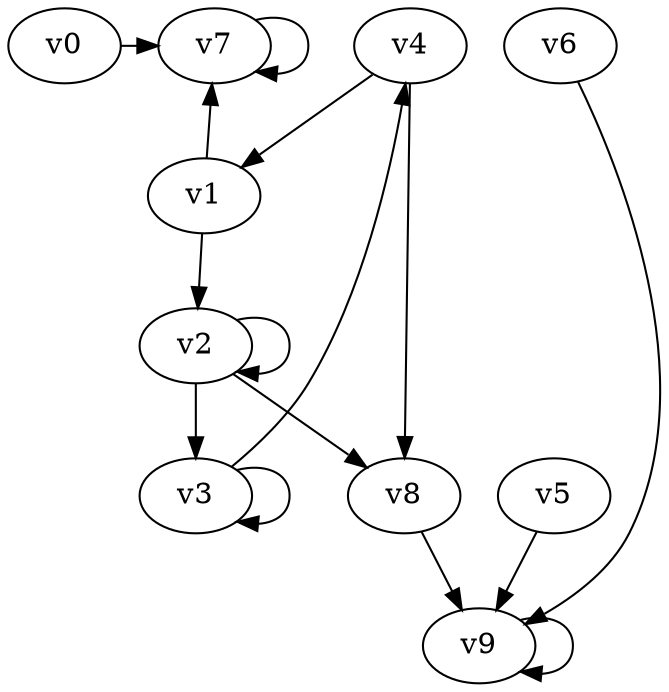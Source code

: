 // Benchmark game 8 - 10 vertices
// time_bound: 10
// targets: v7
digraph G {
    v0 [name="v0", player=0];
    v1 [name="v1", player=0];
    v2 [name="v2", player=1];
    v3 [name="v3", player=1];
    v4 [name="v4", player=1];
    v5 [name="v5", player=1];
    v6 [name="v6", player=1];
    v7 [name="v7", player=0, target=1];
    v8 [name="v8", player=0];
    v9 [name="v9", player=1];

    v0 -> v7 [constraint="t >= 4"];
    v1 -> v7 [constraint="t mod 2 == 0"];
    v2 -> v2;
    v3 -> v4 [constraint="t >= 1"];
    v4 -> v8;
    v5 -> v9;
    v6 -> v9 [constraint="t mod 5 == 3"];
    v7 -> v7 [constraint="t mod 5 == 2"];
    v8 -> v9;
    v9 -> v9;
    v3 -> v3;
    v4 -> v1;
    v2 -> v3;
    v2 -> v8;
    v1 -> v2;
}
